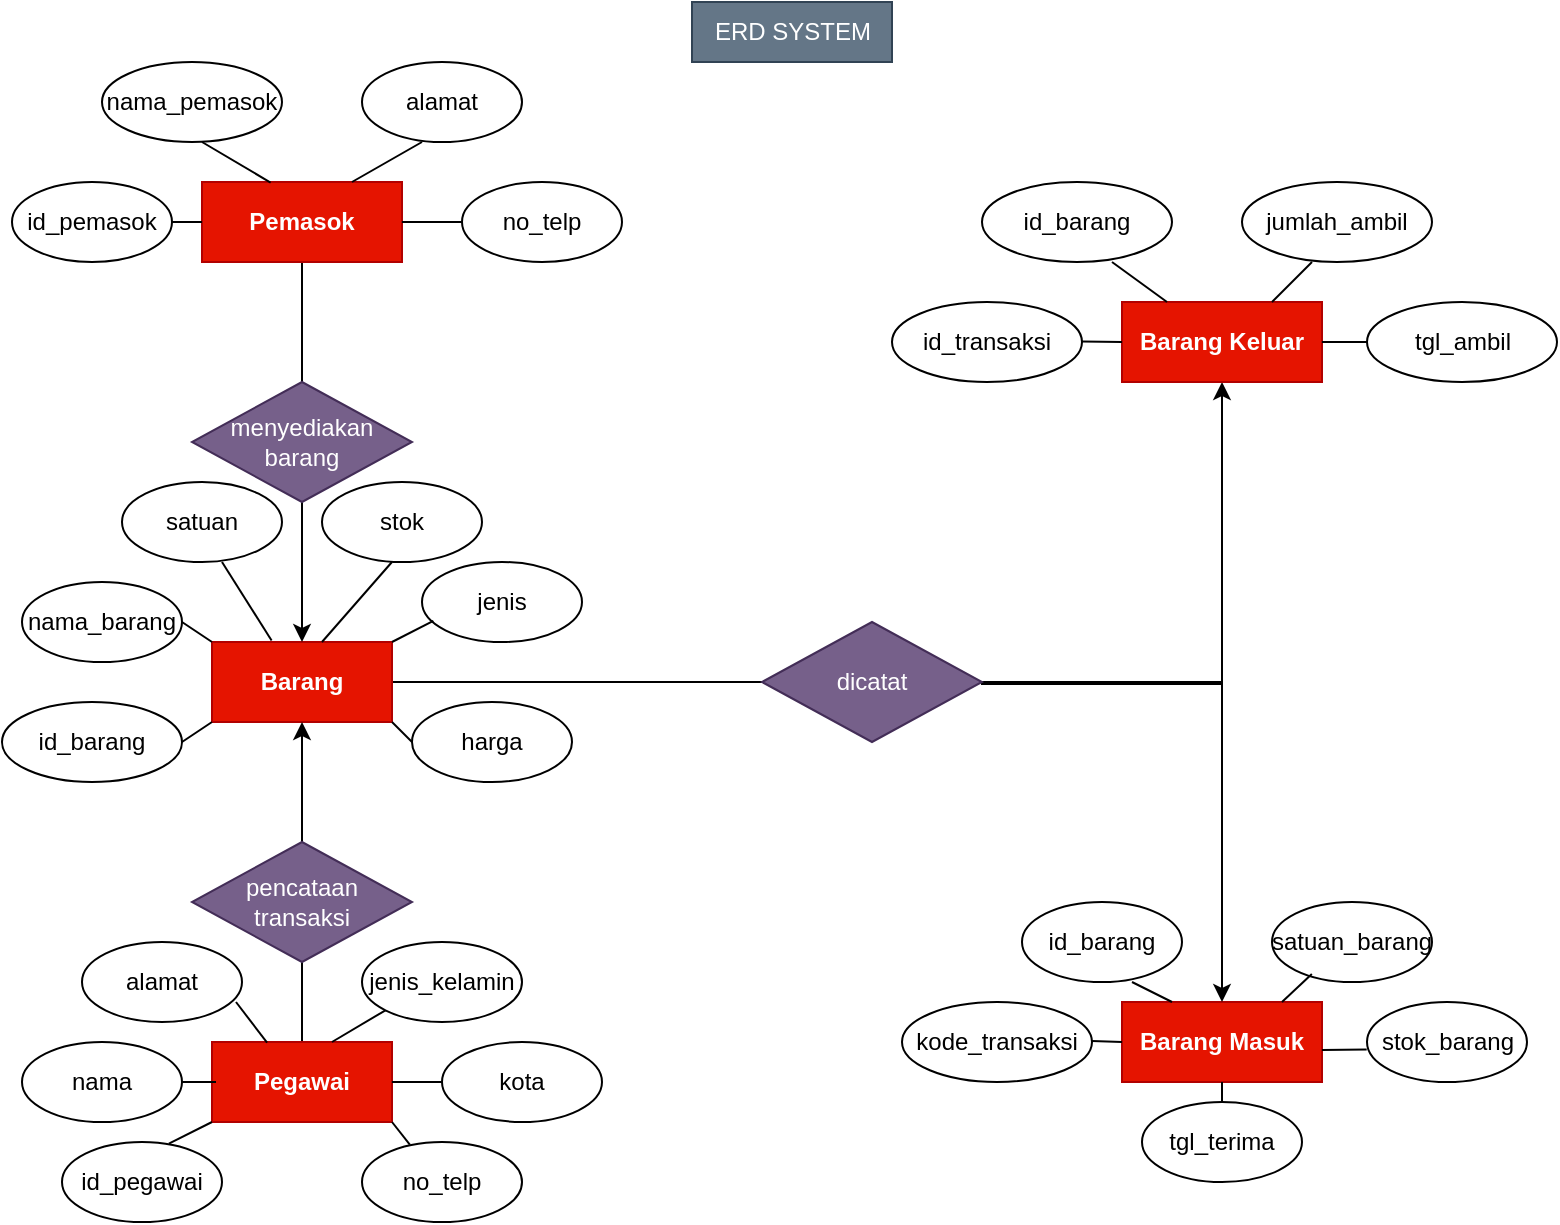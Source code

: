 <mxfile version="24.7.17">
  <diagram id="GNRRYtJdIOqRD3nO02Vt" name="ERD 1">
    <mxGraphModel dx="1884" dy="454" grid="1" gridSize="10" guides="1" tooltips="1" connect="1" arrows="1" fold="1" page="1" pageScale="1" pageWidth="850" pageHeight="1100" math="0" shadow="0">
      <root>
        <mxCell id="0" />
        <mxCell id="1" parent="0" />
        <mxCell id="mTHoskSqC-UmYRRR9syD-1" value="ERD SYSTEM" style="text;html=1;align=center;verticalAlign=middle;resizable=0;points=[];autosize=1;strokeColor=#314354;fillColor=#647687;fontColor=#ffffff;" parent="1" vertex="1">
          <mxGeometry x="325" y="70" width="100" height="30" as="geometry" />
        </mxCell>
        <mxCell id="2zUqb1pLCsNrSwSEu_fu-5" style="edgeStyle=orthogonalEdgeStyle;rounded=0;orthogonalLoop=1;jettySize=auto;html=1;entryX=0.5;entryY=1;entryDx=0;entryDy=0;" parent="1" source="rKIl_8BF1V7ZF2ju9_cZ-1" target="rKIl_8BF1V7ZF2ju9_cZ-3" edge="1">
          <mxGeometry relative="1" as="geometry" />
        </mxCell>
        <mxCell id="rKIl_8BF1V7ZF2ju9_cZ-1" value="&lt;b&gt;Barang&lt;/b&gt;" style="rounded=0;whiteSpace=wrap;html=1;fillColor=#e51400;fontColor=#ffffff;strokeColor=#B20000;" parent="1" vertex="1">
          <mxGeometry x="85" y="390" width="90" height="40" as="geometry" />
        </mxCell>
        <mxCell id="rKIl_8BF1V7ZF2ju9_cZ-2" value="&lt;b&gt;Barang Masuk&lt;/b&gt;" style="rounded=0;whiteSpace=wrap;html=1;fillColor=#e51400;fontColor=#ffffff;strokeColor=#B20000;" parent="1" vertex="1">
          <mxGeometry x="540" y="570" width="100" height="40" as="geometry" />
        </mxCell>
        <mxCell id="rKIl_8BF1V7ZF2ju9_cZ-3" value="&lt;b&gt;Barang Keluar&lt;/b&gt;" style="rounded=0;whiteSpace=wrap;html=1;fillColor=#e51400;fontColor=#ffffff;strokeColor=#B20000;" parent="1" vertex="1">
          <mxGeometry x="540" y="220" width="100" height="40" as="geometry" />
        </mxCell>
        <mxCell id="2zUqb1pLCsNrSwSEu_fu-2" style="edgeStyle=orthogonalEdgeStyle;rounded=0;orthogonalLoop=1;jettySize=auto;html=1;entryX=0.5;entryY=1;entryDx=0;entryDy=0;" parent="1" source="rKIl_8BF1V7ZF2ju9_cZ-4" target="rKIl_8BF1V7ZF2ju9_cZ-1" edge="1">
          <mxGeometry relative="1" as="geometry" />
        </mxCell>
        <mxCell id="rKIl_8BF1V7ZF2ju9_cZ-4" value="&lt;b&gt;Pegawai&lt;/b&gt;" style="rounded=0;whiteSpace=wrap;html=1;fillColor=#e51400;fontColor=#ffffff;strokeColor=#B20000;" parent="1" vertex="1">
          <mxGeometry x="85" y="590" width="90" height="40" as="geometry" />
        </mxCell>
        <mxCell id="rKIl_8BF1V7ZF2ju9_cZ-49" style="edgeStyle=orthogonalEdgeStyle;rounded=0;orthogonalLoop=1;jettySize=auto;html=1;entryX=0.5;entryY=0;entryDx=0;entryDy=0;" parent="1" source="rKIl_8BF1V7ZF2ju9_cZ-5" target="rKIl_8BF1V7ZF2ju9_cZ-1" edge="1">
          <mxGeometry relative="1" as="geometry" />
        </mxCell>
        <mxCell id="rKIl_8BF1V7ZF2ju9_cZ-5" value="&lt;b&gt;Pemasok&lt;/b&gt;" style="rounded=0;whiteSpace=wrap;html=1;fillColor=#e51400;fontColor=#ffffff;strokeColor=#B20000;" parent="1" vertex="1">
          <mxGeometry x="80" y="160" width="100" height="40" as="geometry" />
        </mxCell>
        <mxCell id="rKIl_8BF1V7ZF2ju9_cZ-6" value="id_pemasok" style="ellipse;whiteSpace=wrap;html=1;" parent="1" vertex="1">
          <mxGeometry x="-15" y="160" width="80" height="40" as="geometry" />
        </mxCell>
        <mxCell id="rKIl_8BF1V7ZF2ju9_cZ-10" value="nama_pemasok" style="ellipse;whiteSpace=wrap;html=1;" parent="1" vertex="1">
          <mxGeometry x="30" y="100" width="90" height="40" as="geometry" />
        </mxCell>
        <mxCell id="rKIl_8BF1V7ZF2ju9_cZ-11" value="alamat" style="ellipse;whiteSpace=wrap;html=1;" parent="1" vertex="1">
          <mxGeometry x="160" y="100" width="80" height="40" as="geometry" />
        </mxCell>
        <mxCell id="rKIl_8BF1V7ZF2ju9_cZ-12" value="no_telp" style="ellipse;whiteSpace=wrap;html=1;" parent="1" vertex="1">
          <mxGeometry x="210" y="160" width="80" height="40" as="geometry" />
        </mxCell>
        <mxCell id="rKIl_8BF1V7ZF2ju9_cZ-15" value="harga" style="ellipse;whiteSpace=wrap;html=1;" parent="1" vertex="1">
          <mxGeometry x="185" y="420" width="80" height="40" as="geometry" />
        </mxCell>
        <mxCell id="rKIl_8BF1V7ZF2ju9_cZ-16" value="jenis" style="ellipse;whiteSpace=wrap;html=1;" parent="1" vertex="1">
          <mxGeometry x="190" y="350" width="80" height="40" as="geometry" />
        </mxCell>
        <mxCell id="rKIl_8BF1V7ZF2ju9_cZ-17" value="stok" style="ellipse;whiteSpace=wrap;html=1;" parent="1" vertex="1">
          <mxGeometry x="140" y="310" width="80" height="40" as="geometry" />
        </mxCell>
        <mxCell id="rKIl_8BF1V7ZF2ju9_cZ-18" value="satuan" style="ellipse;whiteSpace=wrap;html=1;" parent="1" vertex="1">
          <mxGeometry x="40" y="310" width="80" height="40" as="geometry" />
        </mxCell>
        <mxCell id="rKIl_8BF1V7ZF2ju9_cZ-19" value="nama_barang" style="ellipse;whiteSpace=wrap;html=1;" parent="1" vertex="1">
          <mxGeometry x="-10" y="360" width="80" height="40" as="geometry" />
        </mxCell>
        <mxCell id="rKIl_8BF1V7ZF2ju9_cZ-20" value="id_barang" style="ellipse;whiteSpace=wrap;html=1;" parent="1" vertex="1">
          <mxGeometry x="-20" y="420" width="90" height="40" as="geometry" />
        </mxCell>
        <mxCell id="rKIl_8BF1V7ZF2ju9_cZ-23" value="kota" style="ellipse;whiteSpace=wrap;html=1;" parent="1" vertex="1">
          <mxGeometry x="200" y="590" width="80" height="40" as="geometry" />
        </mxCell>
        <mxCell id="rKIl_8BF1V7ZF2ju9_cZ-24" value="no_telp" style="ellipse;whiteSpace=wrap;html=1;" parent="1" vertex="1">
          <mxGeometry x="160" y="640" width="80" height="40" as="geometry" />
        </mxCell>
        <mxCell id="rKIl_8BF1V7ZF2ju9_cZ-25" value="jenis_kelamin" style="ellipse;whiteSpace=wrap;html=1;" parent="1" vertex="1">
          <mxGeometry x="160" y="540" width="80" height="40" as="geometry" />
        </mxCell>
        <mxCell id="rKIl_8BF1V7ZF2ju9_cZ-26" value="alamat" style="ellipse;whiteSpace=wrap;html=1;" parent="1" vertex="1">
          <mxGeometry x="20" y="540" width="80" height="40" as="geometry" />
        </mxCell>
        <mxCell id="rKIl_8BF1V7ZF2ju9_cZ-27" value="nama" style="ellipse;whiteSpace=wrap;html=1;" parent="1" vertex="1">
          <mxGeometry x="-10" y="590" width="80" height="40" as="geometry" />
        </mxCell>
        <mxCell id="rKIl_8BF1V7ZF2ju9_cZ-28" value="id_pegawai" style="ellipse;whiteSpace=wrap;html=1;" parent="1" vertex="1">
          <mxGeometry x="10" y="640" width="80" height="40" as="geometry" />
        </mxCell>
        <mxCell id="rKIl_8BF1V7ZF2ju9_cZ-29" value="tgl_terima" style="ellipse;whiteSpace=wrap;html=1;" parent="1" vertex="1">
          <mxGeometry x="550" y="620" width="80" height="40" as="geometry" />
        </mxCell>
        <mxCell id="rKIl_8BF1V7ZF2ju9_cZ-30" value="stok_barang" style="ellipse;whiteSpace=wrap;html=1;" parent="1" vertex="1">
          <mxGeometry x="662.5" y="570" width="80" height="40" as="geometry" />
        </mxCell>
        <mxCell id="rKIl_8BF1V7ZF2ju9_cZ-31" value="satuan_barang" style="ellipse;whiteSpace=wrap;html=1;" parent="1" vertex="1">
          <mxGeometry x="615" y="520" width="80" height="40" as="geometry" />
        </mxCell>
        <mxCell id="rKIl_8BF1V7ZF2ju9_cZ-32" value="id_barang" style="ellipse;whiteSpace=wrap;html=1;" parent="1" vertex="1">
          <mxGeometry x="490" y="520" width="80" height="40" as="geometry" />
        </mxCell>
        <mxCell id="rKIl_8BF1V7ZF2ju9_cZ-33" value="kode_transaksi" style="ellipse;whiteSpace=wrap;html=1;" parent="1" vertex="1">
          <mxGeometry x="430" y="570" width="95" height="40" as="geometry" />
        </mxCell>
        <mxCell id="rKIl_8BF1V7ZF2ju9_cZ-34" value="id_transaksi" style="ellipse;whiteSpace=wrap;html=1;" parent="1" vertex="1">
          <mxGeometry x="425" y="220" width="95" height="40" as="geometry" />
        </mxCell>
        <mxCell id="rKIl_8BF1V7ZF2ju9_cZ-35" value="id_barang" style="ellipse;whiteSpace=wrap;html=1;" parent="1" vertex="1">
          <mxGeometry x="470" y="160" width="95" height="40" as="geometry" />
        </mxCell>
        <mxCell id="rKIl_8BF1V7ZF2ju9_cZ-36" value="jumlah_ambil" style="ellipse;whiteSpace=wrap;html=1;" parent="1" vertex="1">
          <mxGeometry x="600" y="160" width="95" height="40" as="geometry" />
        </mxCell>
        <mxCell id="rKIl_8BF1V7ZF2ju9_cZ-37" value="tgl_ambil" style="ellipse;whiteSpace=wrap;html=1;" parent="1" vertex="1">
          <mxGeometry x="662.5" y="220" width="95" height="40" as="geometry" />
        </mxCell>
        <mxCell id="rKIl_8BF1V7ZF2ju9_cZ-40" style="edgeStyle=orthogonalEdgeStyle;rounded=0;orthogonalLoop=1;jettySize=auto;html=1;exitX=0.5;exitY=1;exitDx=0;exitDy=0;" parent="1" source="rKIl_8BF1V7ZF2ju9_cZ-37" target="rKIl_8BF1V7ZF2ju9_cZ-37" edge="1">
          <mxGeometry relative="1" as="geometry" />
        </mxCell>
        <mxCell id="rKIl_8BF1V7ZF2ju9_cZ-45" value="pencataan&lt;div&gt;transaksi&lt;/div&gt;" style="rhombus;whiteSpace=wrap;html=1;fillColor=#76608a;fontColor=#ffffff;strokeColor=#432D57;" parent="1" vertex="1">
          <mxGeometry x="75" y="490" width="110" height="60" as="geometry" />
        </mxCell>
        <mxCell id="rKIl_8BF1V7ZF2ju9_cZ-46" value="menyediakan&lt;div&gt;barang&lt;/div&gt;" style="rhombus;whiteSpace=wrap;html=1;fillColor=#76608a;fontColor=#ffffff;strokeColor=#432D57;" parent="1" vertex="1">
          <mxGeometry x="75" y="260" width="110" height="60" as="geometry" />
        </mxCell>
        <mxCell id="2zUqb1pLCsNrSwSEu_fu-6" style="edgeStyle=orthogonalEdgeStyle;rounded=0;orthogonalLoop=1;jettySize=auto;html=1;entryX=0.5;entryY=0;entryDx=0;entryDy=0;exitX=1;exitY=0.5;exitDx=0;exitDy=0;" parent="1" source="rKIl_8BF1V7ZF2ju9_cZ-44" target="rKIl_8BF1V7ZF2ju9_cZ-2" edge="1">
          <mxGeometry relative="1" as="geometry">
            <mxPoint x="185" y="410" as="sourcePoint" />
            <mxPoint x="590" y="560" as="targetPoint" />
            <Array as="points">
              <mxPoint x="590" y="411" />
            </Array>
          </mxGeometry>
        </mxCell>
        <mxCell id="rKIl_8BF1V7ZF2ju9_cZ-44" value="dicatat" style="rhombus;whiteSpace=wrap;html=1;fillColor=#76608a;fontColor=#ffffff;strokeColor=#432D57;" parent="1" vertex="1">
          <mxGeometry x="360" y="380" width="110" height="60" as="geometry" />
        </mxCell>
        <mxCell id="2zUqb1pLCsNrSwSEu_fu-14" value="" style="endArrow=none;html=1;rounded=0;exitX=0.75;exitY=0;exitDx=0;exitDy=0;" parent="1" source="rKIl_8BF1V7ZF2ju9_cZ-5" edge="1">
          <mxGeometry width="50" height="50" relative="1" as="geometry">
            <mxPoint x="140" y="190" as="sourcePoint" />
            <mxPoint x="190" y="140" as="targetPoint" />
          </mxGeometry>
        </mxCell>
        <mxCell id="2zUqb1pLCsNrSwSEu_fu-15" value="" style="endArrow=none;html=1;rounded=0;entryX=0;entryY=0.5;entryDx=0;entryDy=0;" parent="1" source="rKIl_8BF1V7ZF2ju9_cZ-5" target="rKIl_8BF1V7ZF2ju9_cZ-12" edge="1">
          <mxGeometry width="50" height="50" relative="1" as="geometry">
            <mxPoint x="175" y="190" as="sourcePoint" />
            <mxPoint x="210" y="170" as="targetPoint" />
            <Array as="points" />
          </mxGeometry>
        </mxCell>
        <mxCell id="2zUqb1pLCsNrSwSEu_fu-16" value="" style="endArrow=none;html=1;rounded=0;exitX=0.343;exitY=0.007;exitDx=0;exitDy=0;exitPerimeter=0;" parent="1" source="rKIl_8BF1V7ZF2ju9_cZ-5" edge="1">
          <mxGeometry width="50" height="50" relative="1" as="geometry">
            <mxPoint x="45" y="160" as="sourcePoint" />
            <mxPoint x="80" y="140" as="targetPoint" />
          </mxGeometry>
        </mxCell>
        <mxCell id="2zUqb1pLCsNrSwSEu_fu-17" value="" style="endArrow=none;html=1;rounded=0;" parent="1" source="rKIl_8BF1V7ZF2ju9_cZ-5" edge="1">
          <mxGeometry width="50" height="50" relative="1" as="geometry">
            <mxPoint x="99" y="200" as="sourcePoint" />
            <mxPoint x="65" y="180" as="targetPoint" />
          </mxGeometry>
        </mxCell>
        <mxCell id="2zUqb1pLCsNrSwSEu_fu-18" value="" style="endArrow=none;html=1;rounded=0;exitX=0.611;exitY=0;exitDx=0;exitDy=0;exitPerimeter=0;" parent="1" source="rKIl_8BF1V7ZF2ju9_cZ-1" edge="1">
          <mxGeometry width="50" height="50" relative="1" as="geometry">
            <mxPoint x="140" y="370" as="sourcePoint" />
            <mxPoint x="175" y="350" as="targetPoint" />
          </mxGeometry>
        </mxCell>
        <mxCell id="2zUqb1pLCsNrSwSEu_fu-19" value="" style="endArrow=none;html=1;rounded=0;exitX=0.331;exitY=-0.019;exitDx=0;exitDy=0;exitPerimeter=0;" parent="1" source="rKIl_8BF1V7ZF2ju9_cZ-1" edge="1">
          <mxGeometry width="50" height="50" relative="1" as="geometry">
            <mxPoint x="55" y="390" as="sourcePoint" />
            <mxPoint x="90" y="350" as="targetPoint" />
          </mxGeometry>
        </mxCell>
        <mxCell id="2zUqb1pLCsNrSwSEu_fu-21" value="" style="endArrow=none;html=1;rounded=0;entryX=0.071;entryY=0.736;entryDx=0;entryDy=0;entryPerimeter=0;exitX=1;exitY=0;exitDx=0;exitDy=0;" parent="1" source="rKIl_8BF1V7ZF2ju9_cZ-1" target="rKIl_8BF1V7ZF2ju9_cZ-16" edge="1">
          <mxGeometry width="50" height="50" relative="1" as="geometry">
            <mxPoint x="155" y="420" as="sourcePoint" />
            <mxPoint x="190" y="380" as="targetPoint" />
          </mxGeometry>
        </mxCell>
        <mxCell id="2zUqb1pLCsNrSwSEu_fu-22" value="" style="endArrow=none;html=1;rounded=0;exitX=0;exitY=0;exitDx=0;exitDy=0;" parent="1" source="rKIl_8BF1V7ZF2ju9_cZ-1" edge="1">
          <mxGeometry width="50" height="50" relative="1" as="geometry">
            <mxPoint x="35" y="420" as="sourcePoint" />
            <mxPoint x="70" y="380" as="targetPoint" />
          </mxGeometry>
        </mxCell>
        <mxCell id="2zUqb1pLCsNrSwSEu_fu-23" value="" style="endArrow=none;html=1;rounded=0;exitX=1;exitY=1;exitDx=0;exitDy=0;" parent="1" source="rKIl_8BF1V7ZF2ju9_cZ-1" edge="1">
          <mxGeometry width="50" height="50" relative="1" as="geometry">
            <mxPoint x="150" y="480" as="sourcePoint" />
            <mxPoint x="185" y="440" as="targetPoint" />
          </mxGeometry>
        </mxCell>
        <mxCell id="2zUqb1pLCsNrSwSEu_fu-25" value="" style="endArrow=none;html=1;rounded=0;exitX=1;exitY=0.5;exitDx=0;exitDy=0;" parent="1" source="rKIl_8BF1V7ZF2ju9_cZ-20" edge="1">
          <mxGeometry width="50" height="50" relative="1" as="geometry">
            <mxPoint x="50" y="470" as="sourcePoint" />
            <mxPoint x="85" y="430" as="targetPoint" />
          </mxGeometry>
        </mxCell>
        <mxCell id="2zUqb1pLCsNrSwSEu_fu-26" value="" style="endArrow=none;html=1;rounded=0;exitX=0.611;exitY=0;exitDx=0;exitDy=0;exitPerimeter=0;entryX=0;entryY=1;entryDx=0;entryDy=0;" parent="1" target="rKIl_8BF1V7ZF2ju9_cZ-25" edge="1">
          <mxGeometry width="50" height="50" relative="1" as="geometry">
            <mxPoint x="145" y="590" as="sourcePoint" />
            <mxPoint x="180" y="550" as="targetPoint" />
          </mxGeometry>
        </mxCell>
        <mxCell id="2zUqb1pLCsNrSwSEu_fu-27" value="" style="endArrow=none;html=1;rounded=0;exitX=1;exitY=0.5;exitDx=0;exitDy=0;entryX=0;entryY=1;entryDx=0;entryDy=0;" parent="1" source="rKIl_8BF1V7ZF2ju9_cZ-4" edge="1">
          <mxGeometry width="50" height="50" relative="1" as="geometry">
            <mxPoint x="173" y="626" as="sourcePoint" />
            <mxPoint x="200" y="610" as="targetPoint" />
          </mxGeometry>
        </mxCell>
        <mxCell id="2zUqb1pLCsNrSwSEu_fu-28" value="" style="endArrow=none;html=1;rounded=0;exitX=1;exitY=0.5;exitDx=0;exitDy=0;entryX=0.299;entryY=0.032;entryDx=0;entryDy=0;entryPerimeter=0;" parent="1" target="rKIl_8BF1V7ZF2ju9_cZ-24" edge="1">
          <mxGeometry width="50" height="50" relative="1" as="geometry">
            <mxPoint x="175" y="630" as="sourcePoint" />
            <mxPoint x="200" y="630" as="targetPoint" />
          </mxGeometry>
        </mxCell>
        <mxCell id="2zUqb1pLCsNrSwSEu_fu-29" value="" style="endArrow=none;html=1;rounded=0;exitX=0.668;exitY=0.02;exitDx=0;exitDy=0;exitPerimeter=0;entryX=0;entryY=1;entryDx=0;entryDy=0;" parent="1" source="rKIl_8BF1V7ZF2ju9_cZ-28" edge="1">
          <mxGeometry width="50" height="50" relative="1" as="geometry">
            <mxPoint x="58" y="646" as="sourcePoint" />
            <mxPoint x="85" y="630" as="targetPoint" />
          </mxGeometry>
        </mxCell>
        <mxCell id="2zUqb1pLCsNrSwSEu_fu-30" value="" style="endArrow=none;html=1;rounded=0;exitX=1;exitY=0.5;exitDx=0;exitDy=0;entryX=0;entryY=1;entryDx=0;entryDy=0;" parent="1" source="rKIl_8BF1V7ZF2ju9_cZ-27" edge="1">
          <mxGeometry width="50" height="50" relative="1" as="geometry">
            <mxPoint x="65" y="621" as="sourcePoint" />
            <mxPoint x="87" y="610" as="targetPoint" />
          </mxGeometry>
        </mxCell>
        <mxCell id="2zUqb1pLCsNrSwSEu_fu-31" value="" style="endArrow=none;html=1;rounded=0;exitX=0.306;exitY=0.008;exitDx=0;exitDy=0;exitPerimeter=0;entryX=0;entryY=1;entryDx=0;entryDy=0;" parent="1" source="rKIl_8BF1V7ZF2ju9_cZ-4" edge="1">
          <mxGeometry width="50" height="50" relative="1" as="geometry">
            <mxPoint x="70" y="586" as="sourcePoint" />
            <mxPoint x="97" y="570" as="targetPoint" />
          </mxGeometry>
        </mxCell>
        <mxCell id="2zUqb1pLCsNrSwSEu_fu-32" value="" style="endArrow=none;html=1;rounded=0;exitX=0.75;exitY=0;exitDx=0;exitDy=0;" parent="1" source="rKIl_8BF1V7ZF2ju9_cZ-3" edge="1">
          <mxGeometry width="50" height="50" relative="1" as="geometry">
            <mxPoint x="600" y="240" as="sourcePoint" />
            <mxPoint x="635" y="200" as="targetPoint" />
          </mxGeometry>
        </mxCell>
        <mxCell id="2zUqb1pLCsNrSwSEu_fu-33" value="" style="endArrow=none;html=1;rounded=0;" parent="1" source="rKIl_8BF1V7ZF2ju9_cZ-3" edge="1">
          <mxGeometry width="50" height="50" relative="1" as="geometry">
            <mxPoint x="515" y="220" as="sourcePoint" />
            <mxPoint x="535" y="200" as="targetPoint" />
          </mxGeometry>
        </mxCell>
        <mxCell id="2zUqb1pLCsNrSwSEu_fu-34" value="" style="endArrow=none;html=1;rounded=0;exitX=1;exitY=0.5;exitDx=0;exitDy=0;" parent="1" source="rKIl_8BF1V7ZF2ju9_cZ-3" edge="1">
          <mxGeometry width="50" height="50" relative="1" as="geometry">
            <mxPoint x="642.5" y="260" as="sourcePoint" />
            <mxPoint x="662.5" y="240" as="targetPoint" />
          </mxGeometry>
        </mxCell>
        <mxCell id="2zUqb1pLCsNrSwSEu_fu-35" value="" style="endArrow=none;html=1;rounded=0;exitX=1;exitY=0.5;exitDx=0;exitDy=0;entryX=0;entryY=0.5;entryDx=0;entryDy=0;" parent="1" target="rKIl_8BF1V7ZF2ju9_cZ-3" edge="1">
          <mxGeometry width="50" height="50" relative="1" as="geometry">
            <mxPoint x="520" y="239.72" as="sourcePoint" />
            <mxPoint x="530" y="240" as="targetPoint" />
          </mxGeometry>
        </mxCell>
        <mxCell id="2zUqb1pLCsNrSwSEu_fu-36" value="" style="endArrow=none;html=1;rounded=0;exitX=0.75;exitY=0;exitDx=0;exitDy=0;entryX=0.249;entryY=0.9;entryDx=0;entryDy=0;entryPerimeter=0;" parent="1" target="rKIl_8BF1V7ZF2ju9_cZ-31" edge="1">
          <mxGeometry width="50" height="50" relative="1" as="geometry">
            <mxPoint x="620" y="570" as="sourcePoint" />
            <mxPoint x="640" y="550" as="targetPoint" />
          </mxGeometry>
        </mxCell>
        <mxCell id="2zUqb1pLCsNrSwSEu_fu-37" value="" style="endArrow=none;html=1;rounded=0;exitX=0.25;exitY=0;exitDx=0;exitDy=0;entryX=0.249;entryY=0.9;entryDx=0;entryDy=0;entryPerimeter=0;" parent="1" source="rKIl_8BF1V7ZF2ju9_cZ-2" edge="1">
          <mxGeometry width="50" height="50" relative="1" as="geometry">
            <mxPoint x="530" y="574" as="sourcePoint" />
            <mxPoint x="545" y="560" as="targetPoint" />
          </mxGeometry>
        </mxCell>
        <mxCell id="2zUqb1pLCsNrSwSEu_fu-38" value="" style="endArrow=none;html=1;rounded=0;exitX=0.75;exitY=0;exitDx=0;exitDy=0;entryX=-0.002;entryY=0.594;entryDx=0;entryDy=0;entryPerimeter=0;" parent="1" target="rKIl_8BF1V7ZF2ju9_cZ-30" edge="1">
          <mxGeometry width="50" height="50" relative="1" as="geometry">
            <mxPoint x="640" y="594" as="sourcePoint" />
            <mxPoint x="660" y="580" as="targetPoint" />
          </mxGeometry>
        </mxCell>
        <mxCell id="2zUqb1pLCsNrSwSEu_fu-40" value="" style="endArrow=none;html=1;rounded=0;exitX=0.75;exitY=0;exitDx=0;exitDy=0;" parent="1" edge="1">
          <mxGeometry width="50" height="50" relative="1" as="geometry">
            <mxPoint x="525" y="589.44" as="sourcePoint" />
            <mxPoint x="540" y="590" as="targetPoint" />
          </mxGeometry>
        </mxCell>
        <mxCell id="2zUqb1pLCsNrSwSEu_fu-41" value="" style="endArrow=none;html=1;rounded=0;exitX=0.5;exitY=0;exitDx=0;exitDy=0;" parent="1" source="rKIl_8BF1V7ZF2ju9_cZ-29" target="rKIl_8BF1V7ZF2ju9_cZ-2" edge="1">
          <mxGeometry width="50" height="50" relative="1" as="geometry">
            <mxPoint x="600" y="620" as="sourcePoint" />
            <mxPoint x="622" y="620" as="targetPoint" />
          </mxGeometry>
        </mxCell>
      </root>
    </mxGraphModel>
  </diagram>
</mxfile>
